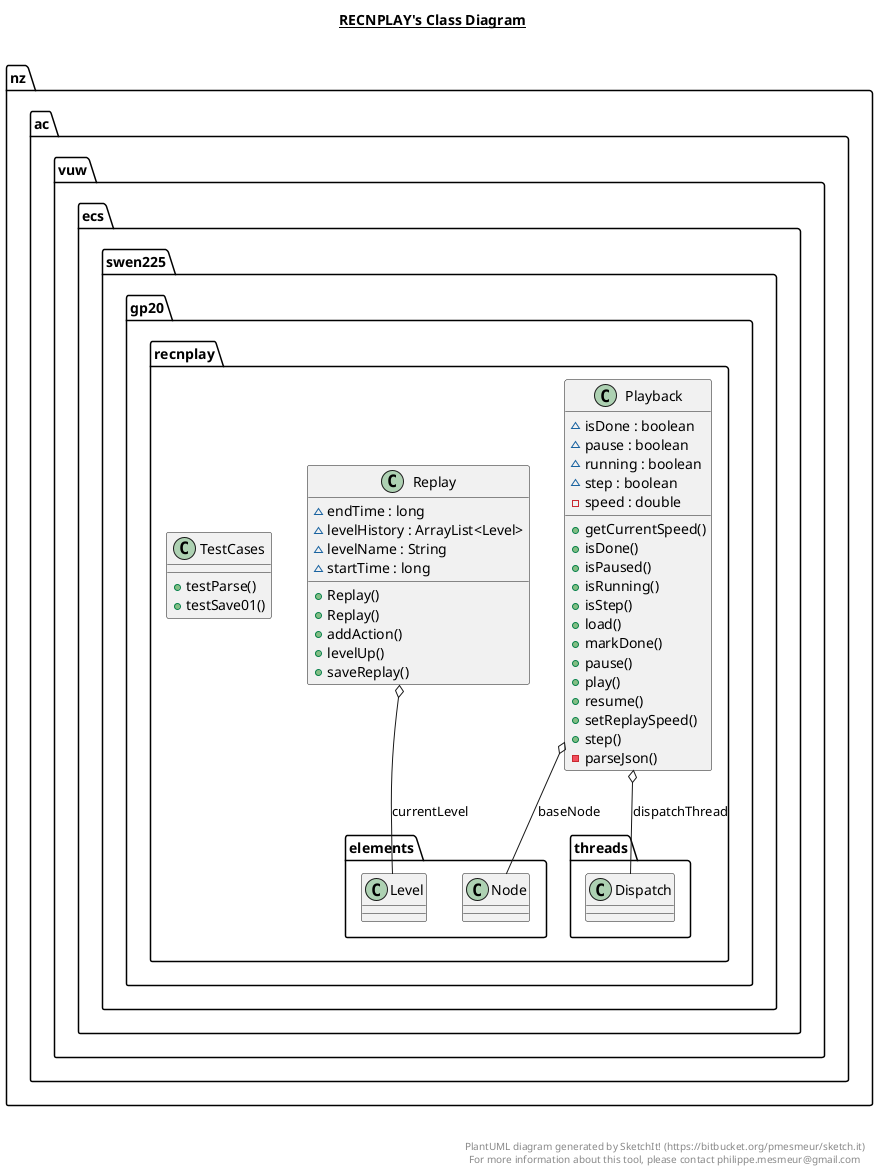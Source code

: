 @startuml

title __RECNPLAY's Class Diagram__\n

  namespace nz.ac.vuw.ecs.swen225.gp20.recnplay {
    class nz.ac.vuw.ecs.swen225.gp20.recnplay.Playback {
        ~ isDone : boolean
        ~ pause : boolean
        ~ running : boolean
        ~ step : boolean
        - speed : double
        + getCurrentSpeed()
        + isDone()
        + isPaused()
        + isRunning()
        + isStep()
        + load()
        + markDone()
        + pause()
        + play()
        + resume()
        + setReplaySpeed()
        + step()
        - parseJson()
    }
  }
  

  namespace nz.ac.vuw.ecs.swen225.gp20.recnplay {
    class nz.ac.vuw.ecs.swen225.gp20.recnplay.Replay {
        ~ endTime : long
        ~ levelHistory : ArrayList<Level>
        ~ levelName : String
        ~ startTime : long
        + Replay()
        + Replay()
        + addAction()
        + levelUp()
        + saveReplay()
    }
  }
  

  namespace nz.ac.vuw.ecs.swen225.gp20.recnplay {
    class nz.ac.vuw.ecs.swen225.gp20.recnplay.TestCases {
        + testParse()
        + testSave01()
    }
  }
  

  nz.ac.vuw.ecs.swen225.gp20.recnplay.Playback o-- nz.ac.vuw.ecs.swen225.gp20.recnplay.elements.Node : baseNode
  nz.ac.vuw.ecs.swen225.gp20.recnplay.Playback o-- nz.ac.vuw.ecs.swen225.gp20.recnplay.threads.Dispatch : dispatchThread
  nz.ac.vuw.ecs.swen225.gp20.recnplay.Replay o-- nz.ac.vuw.ecs.swen225.gp20.recnplay.elements.Level : currentLevel


right footer


PlantUML diagram generated by SketchIt! (https://bitbucket.org/pmesmeur/sketch.it)
For more information about this tool, please contact philippe.mesmeur@gmail.com
endfooter

@enduml
